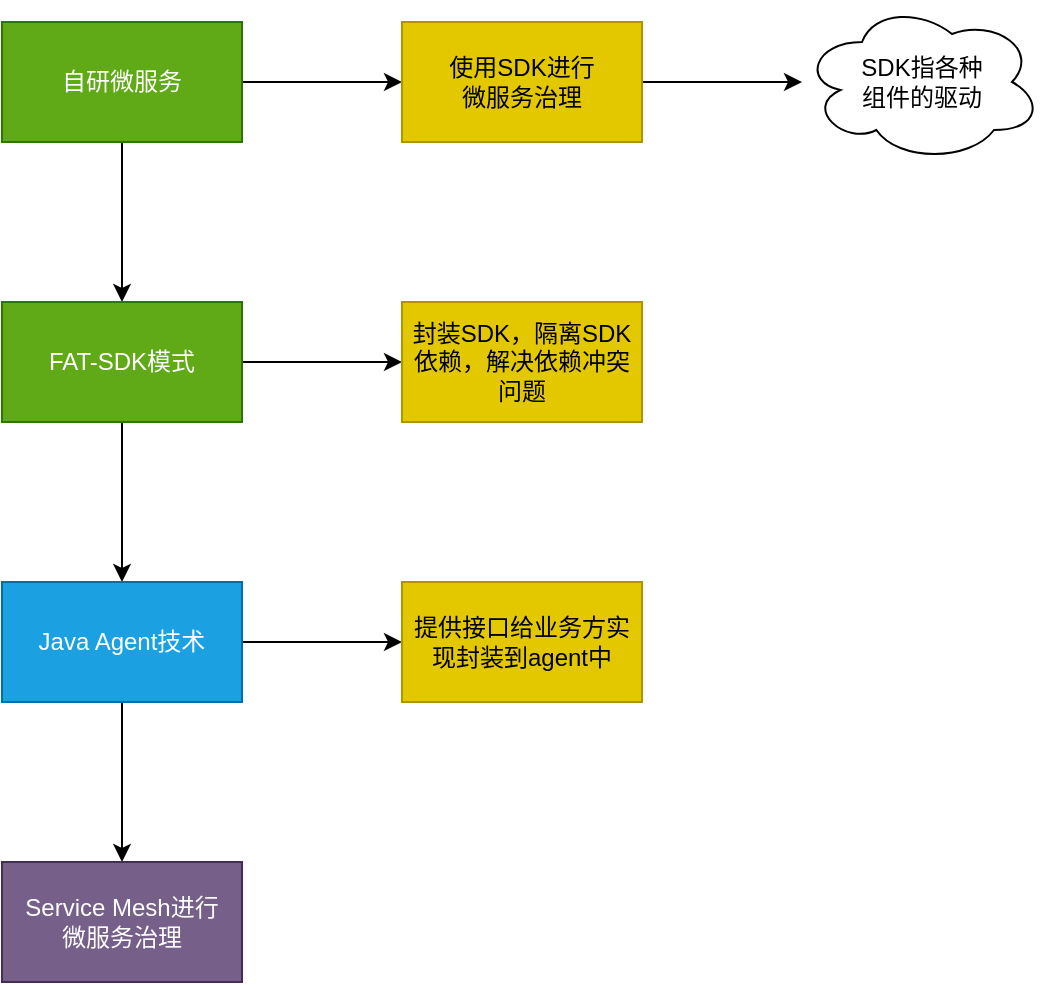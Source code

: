 <mxfile version="20.0.1" type="github">
  <diagram id="oM4as0clGdf_BayAd1rf" name="第 1 页">
    <mxGraphModel dx="1422" dy="762" grid="1" gridSize="10" guides="1" tooltips="1" connect="1" arrows="1" fold="1" page="1" pageScale="1" pageWidth="827" pageHeight="1169" math="0" shadow="0">
      <root>
        <mxCell id="0" />
        <mxCell id="1" parent="0" />
        <mxCell id="9E9zUjZPfBJImzR9MCOk-3" value="" style="edgeStyle=orthogonalEdgeStyle;rounded=0;orthogonalLoop=1;jettySize=auto;html=1;" edge="1" parent="1" source="9E9zUjZPfBJImzR9MCOk-1" target="9E9zUjZPfBJImzR9MCOk-2">
          <mxGeometry relative="1" as="geometry" />
        </mxCell>
        <mxCell id="9E9zUjZPfBJImzR9MCOk-9" value="" style="edgeStyle=orthogonalEdgeStyle;rounded=0;orthogonalLoop=1;jettySize=auto;html=1;" edge="1" parent="1" source="9E9zUjZPfBJImzR9MCOk-1" target="9E9zUjZPfBJImzR9MCOk-8">
          <mxGeometry relative="1" as="geometry" />
        </mxCell>
        <mxCell id="9E9zUjZPfBJImzR9MCOk-1" value="自研微服务" style="rounded=0;whiteSpace=wrap;html=1;fillColor=#60a917;fontColor=#ffffff;strokeColor=#2D7600;" vertex="1" parent="1">
          <mxGeometry x="160" y="190" width="120" height="60" as="geometry" />
        </mxCell>
        <mxCell id="9E9zUjZPfBJImzR9MCOk-5" value="" style="edgeStyle=orthogonalEdgeStyle;rounded=0;orthogonalLoop=1;jettySize=auto;html=1;" edge="1" parent="1" source="9E9zUjZPfBJImzR9MCOk-2" target="9E9zUjZPfBJImzR9MCOk-4">
          <mxGeometry relative="1" as="geometry" />
        </mxCell>
        <mxCell id="9E9zUjZPfBJImzR9MCOk-13" value="" style="edgeStyle=orthogonalEdgeStyle;rounded=0;orthogonalLoop=1;jettySize=auto;html=1;" edge="1" parent="1" source="9E9zUjZPfBJImzR9MCOk-2" target="9E9zUjZPfBJImzR9MCOk-12">
          <mxGeometry relative="1" as="geometry" />
        </mxCell>
        <mxCell id="9E9zUjZPfBJImzR9MCOk-2" value="FAT-SDK模式" style="rounded=0;whiteSpace=wrap;html=1;fillColor=#60a917;fontColor=#ffffff;strokeColor=#2D7600;" vertex="1" parent="1">
          <mxGeometry x="160" y="330" width="120" height="60" as="geometry" />
        </mxCell>
        <mxCell id="9E9zUjZPfBJImzR9MCOk-15" value="" style="edgeStyle=orthogonalEdgeStyle;rounded=0;orthogonalLoop=1;jettySize=auto;html=1;" edge="1" parent="1" source="9E9zUjZPfBJImzR9MCOk-4" target="9E9zUjZPfBJImzR9MCOk-14">
          <mxGeometry relative="1" as="geometry" />
        </mxCell>
        <mxCell id="9E9zUjZPfBJImzR9MCOk-17" value="" style="edgeStyle=orthogonalEdgeStyle;rounded=0;orthogonalLoop=1;jettySize=auto;html=1;" edge="1" parent="1" source="9E9zUjZPfBJImzR9MCOk-4" target="9E9zUjZPfBJImzR9MCOk-16">
          <mxGeometry relative="1" as="geometry" />
        </mxCell>
        <mxCell id="9E9zUjZPfBJImzR9MCOk-4" value="Java Agent技术" style="rounded=0;whiteSpace=wrap;html=1;fillColor=#1ba1e2;fontColor=#ffffff;strokeColor=#006EAF;" vertex="1" parent="1">
          <mxGeometry x="160" y="470" width="120" height="60" as="geometry" />
        </mxCell>
        <mxCell id="9E9zUjZPfBJImzR9MCOk-11" value="" style="edgeStyle=orthogonalEdgeStyle;rounded=0;orthogonalLoop=1;jettySize=auto;html=1;" edge="1" parent="1" source="9E9zUjZPfBJImzR9MCOk-8" target="9E9zUjZPfBJImzR9MCOk-10">
          <mxGeometry relative="1" as="geometry" />
        </mxCell>
        <mxCell id="9E9zUjZPfBJImzR9MCOk-8" value="使用SDK进行&lt;br&gt;微服务治理" style="rounded=0;whiteSpace=wrap;html=1;fillColor=#e3c800;fontColor=#000000;strokeColor=#B09500;" vertex="1" parent="1">
          <mxGeometry x="360" y="190" width="120" height="60" as="geometry" />
        </mxCell>
        <mxCell id="9E9zUjZPfBJImzR9MCOk-10" value="SDK指各种&lt;br&gt;组件的驱动" style="ellipse;shape=cloud;whiteSpace=wrap;html=1;rounded=0;" vertex="1" parent="1">
          <mxGeometry x="560" y="180" width="120" height="80" as="geometry" />
        </mxCell>
        <mxCell id="9E9zUjZPfBJImzR9MCOk-12" value="封装SDK，隔离SDK依赖，解决依赖冲突问题" style="rounded=0;whiteSpace=wrap;html=1;fillColor=#e3c800;fontColor=#000000;strokeColor=#B09500;" vertex="1" parent="1">
          <mxGeometry x="360" y="330" width="120" height="60" as="geometry" />
        </mxCell>
        <mxCell id="9E9zUjZPfBJImzR9MCOk-14" value="提供接口给业务方实现封装到agent中" style="rounded=0;whiteSpace=wrap;html=1;fillColor=#e3c800;fontColor=#000000;strokeColor=#B09500;" vertex="1" parent="1">
          <mxGeometry x="360" y="470" width="120" height="60" as="geometry" />
        </mxCell>
        <mxCell id="9E9zUjZPfBJImzR9MCOk-16" value="Service Mesh进行&lt;br&gt;微服务治理" style="rounded=0;whiteSpace=wrap;html=1;fillColor=#76608a;fontColor=#ffffff;strokeColor=#432D57;" vertex="1" parent="1">
          <mxGeometry x="160" y="610" width="120" height="60" as="geometry" />
        </mxCell>
      </root>
    </mxGraphModel>
  </diagram>
</mxfile>
